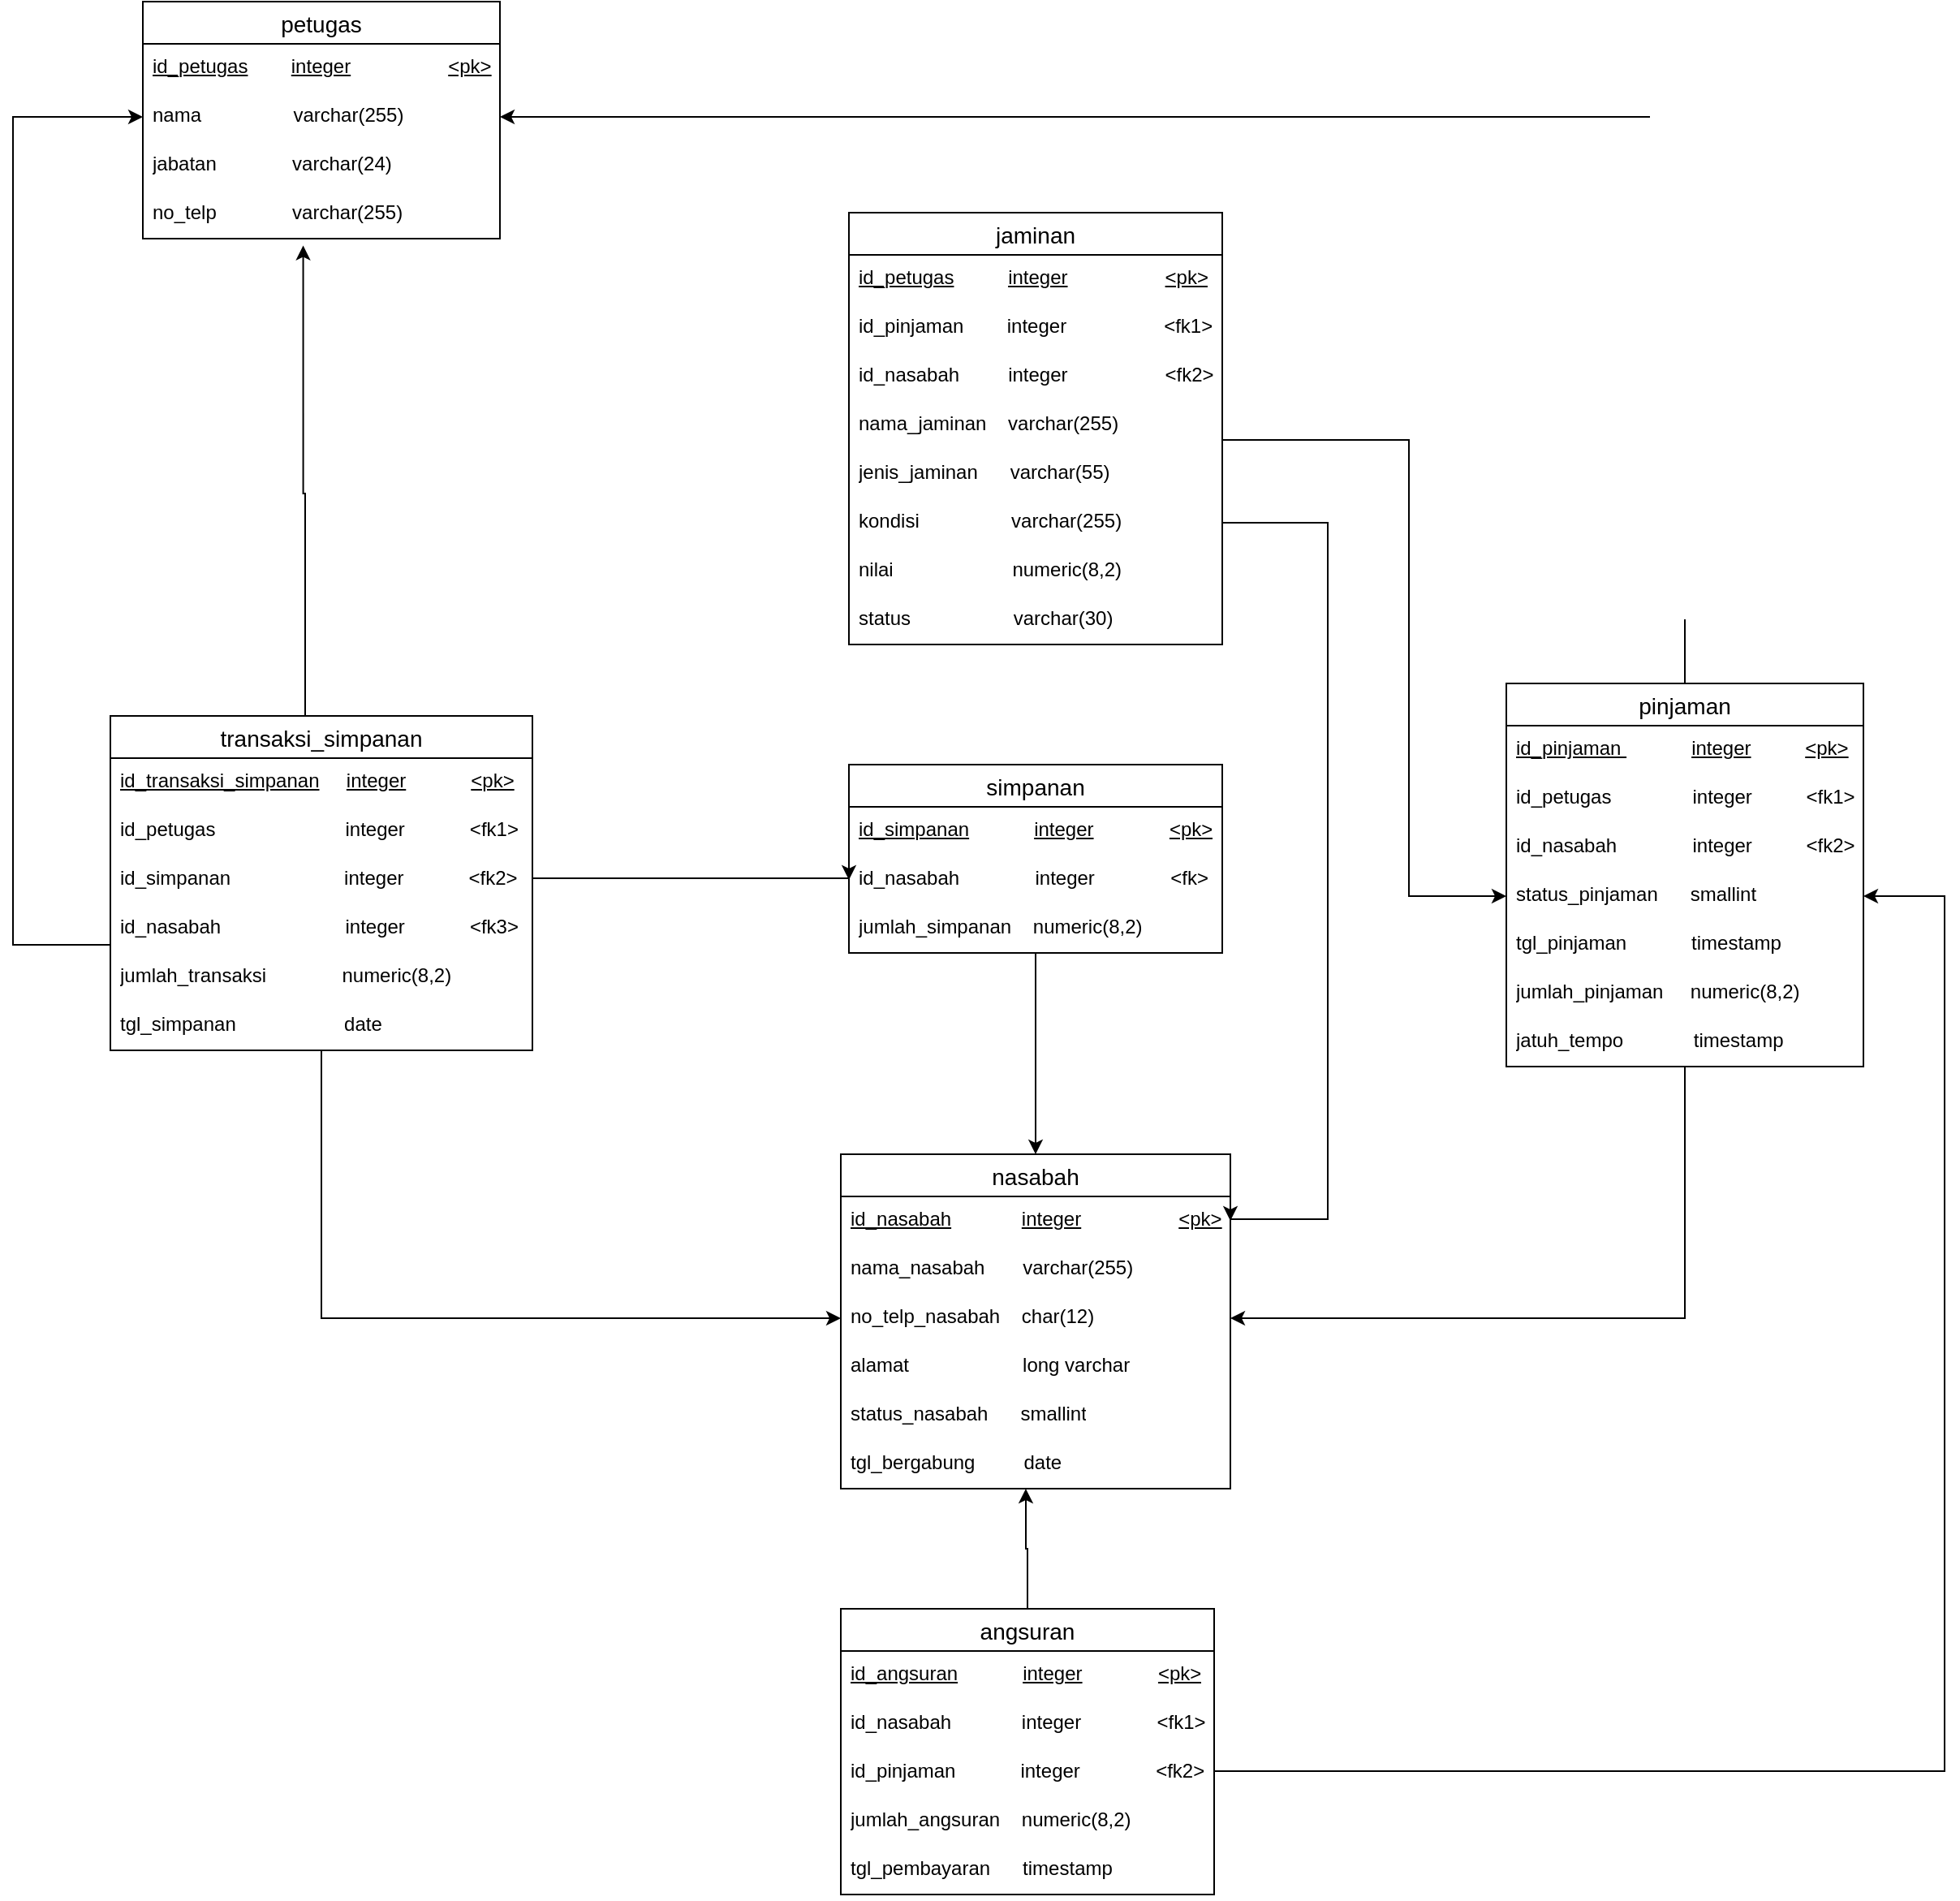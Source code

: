 <mxfile version="25.0.1">
  <diagram name="Page-1" id="-kFuUrn3105McGUK33nF">
    <mxGraphModel dx="1691" dy="456" grid="1" gridSize="10" guides="1" tooltips="1" connect="1" arrows="1" fold="1" page="1" pageScale="1" pageWidth="850" pageHeight="1100" math="0" shadow="0">
      <root>
        <mxCell id="0" />
        <mxCell id="1" parent="0" />
        <mxCell id="qp_LVbxM6lAlvz-qoR-B-6" value="petugas" style="swimlane;fontStyle=0;childLayout=stackLayout;horizontal=1;startSize=26;horizontalStack=0;resizeParent=1;resizeParentMax=0;resizeLast=0;collapsible=1;marginBottom=0;align=center;fontSize=14;" vertex="1" parent="1">
          <mxGeometry x="80" y="390" width="220" height="146" as="geometry" />
        </mxCell>
        <mxCell id="qp_LVbxM6lAlvz-qoR-B-7" value="&lt;u&gt;id_petugas&lt;/u&gt;&amp;nbsp; &amp;nbsp; &amp;nbsp; &amp;nbsp; &lt;u&gt;integer&lt;/u&gt;&amp;nbsp; &amp;nbsp; &amp;nbsp; &amp;nbsp; &amp;nbsp; &amp;nbsp; &amp;nbsp; &amp;nbsp; &amp;nbsp; &lt;u&gt;&amp;lt;pk&amp;gt;&lt;/u&gt;" style="text;strokeColor=none;fillColor=none;spacingLeft=4;spacingRight=4;overflow=hidden;rotatable=0;points=[[0,0.5],[1,0.5]];portConstraint=eastwest;fontSize=12;whiteSpace=wrap;html=1;" vertex="1" parent="qp_LVbxM6lAlvz-qoR-B-6">
          <mxGeometry y="26" width="220" height="30" as="geometry" />
        </mxCell>
        <mxCell id="qp_LVbxM6lAlvz-qoR-B-8" value="nama&amp;nbsp; &amp;nbsp; &amp;nbsp; &amp;nbsp; &amp;nbsp; &amp;nbsp; &amp;nbsp; &amp;nbsp; &amp;nbsp;varchar(255)" style="text;strokeColor=none;fillColor=none;spacingLeft=4;spacingRight=4;overflow=hidden;rotatable=0;points=[[0,0.5],[1,0.5]];portConstraint=eastwest;fontSize=12;whiteSpace=wrap;html=1;" vertex="1" parent="qp_LVbxM6lAlvz-qoR-B-6">
          <mxGeometry y="56" width="220" height="30" as="geometry" />
        </mxCell>
        <mxCell id="qp_LVbxM6lAlvz-qoR-B-18" value="jabatan&amp;nbsp; &amp;nbsp; &amp;nbsp; &amp;nbsp; &amp;nbsp; &amp;nbsp; &amp;nbsp; varchar(24)" style="text;strokeColor=none;fillColor=none;spacingLeft=4;spacingRight=4;overflow=hidden;rotatable=0;points=[[0,0.5],[1,0.5]];portConstraint=eastwest;fontSize=12;whiteSpace=wrap;html=1;" vertex="1" parent="qp_LVbxM6lAlvz-qoR-B-6">
          <mxGeometry y="86" width="220" height="30" as="geometry" />
        </mxCell>
        <mxCell id="qp_LVbxM6lAlvz-qoR-B-9" value="no_telp&amp;nbsp; &amp;nbsp; &amp;nbsp; &amp;nbsp; &amp;nbsp; &amp;nbsp; &amp;nbsp; varchar(255)" style="text;strokeColor=none;fillColor=none;spacingLeft=4;spacingRight=4;overflow=hidden;rotatable=0;points=[[0,0.5],[1,0.5]];portConstraint=eastwest;fontSize=12;whiteSpace=wrap;html=1;" vertex="1" parent="qp_LVbxM6lAlvz-qoR-B-6">
          <mxGeometry y="116" width="220" height="30" as="geometry" />
        </mxCell>
        <mxCell id="qp_LVbxM6lAlvz-qoR-B-78" style="edgeStyle=orthogonalEdgeStyle;rounded=0;orthogonalLoop=1;jettySize=auto;html=1;" edge="1" parent="1" source="qp_LVbxM6lAlvz-qoR-B-21" target="qp_LVbxM6lAlvz-qoR-B-39">
          <mxGeometry relative="1" as="geometry">
            <Array as="points">
              <mxPoint x="860" y="660" />
              <mxPoint x="860" y="941" />
            </Array>
          </mxGeometry>
        </mxCell>
        <mxCell id="qp_LVbxM6lAlvz-qoR-B-21" value="jaminan" style="swimlane;fontStyle=0;childLayout=stackLayout;horizontal=1;startSize=26;horizontalStack=0;resizeParent=1;resizeParentMax=0;resizeLast=0;collapsible=1;marginBottom=0;align=center;fontSize=14;" vertex="1" parent="1">
          <mxGeometry x="515" y="520" width="230" height="266" as="geometry" />
        </mxCell>
        <mxCell id="qp_LVbxM6lAlvz-qoR-B-22" value="&lt;u&gt;id_petugas&lt;/u&gt;&amp;nbsp; &amp;nbsp; &amp;nbsp; &amp;nbsp; &amp;nbsp;&amp;nbsp;&lt;u&gt;integer&lt;/u&gt;&amp;nbsp; &amp;nbsp; &amp;nbsp; &amp;nbsp; &amp;nbsp; &amp;nbsp; &amp;nbsp; &amp;nbsp; &amp;nbsp;&amp;nbsp;&lt;u&gt;&amp;lt;pk&amp;gt;&lt;/u&gt;" style="text;strokeColor=none;fillColor=none;spacingLeft=4;spacingRight=4;overflow=hidden;rotatable=0;points=[[0,0.5],[1,0.5]];portConstraint=eastwest;fontSize=12;whiteSpace=wrap;html=1;" vertex="1" parent="qp_LVbxM6lAlvz-qoR-B-21">
          <mxGeometry y="26" width="230" height="30" as="geometry" />
        </mxCell>
        <mxCell id="qp_LVbxM6lAlvz-qoR-B-23" value="id_pinjaman&amp;nbsp; &amp;nbsp; &amp;nbsp; &amp;nbsp; integer&amp;nbsp; &amp;nbsp; &amp;nbsp; &amp;nbsp; &amp;nbsp; &amp;nbsp; &amp;nbsp; &amp;nbsp; &amp;nbsp; &amp;lt;fk1&amp;gt;" style="text;strokeColor=none;fillColor=none;spacingLeft=4;spacingRight=4;overflow=hidden;rotatable=0;points=[[0,0.5],[1,0.5]];portConstraint=eastwest;fontSize=12;whiteSpace=wrap;html=1;" vertex="1" parent="qp_LVbxM6lAlvz-qoR-B-21">
          <mxGeometry y="56" width="230" height="30" as="geometry" />
        </mxCell>
        <mxCell id="qp_LVbxM6lAlvz-qoR-B-24" value="id_nasabah&amp;nbsp; &amp;nbsp; &amp;nbsp; &amp;nbsp; &amp;nbsp;integer&amp;nbsp; &amp;nbsp; &amp;nbsp; &amp;nbsp; &amp;nbsp; &amp;nbsp; &amp;nbsp; &amp;nbsp; &amp;nbsp; &amp;lt;fk2&amp;gt;" style="text;strokeColor=none;fillColor=none;spacingLeft=4;spacingRight=4;overflow=hidden;rotatable=0;points=[[0,0.5],[1,0.5]];portConstraint=eastwest;fontSize=12;whiteSpace=wrap;html=1;" vertex="1" parent="qp_LVbxM6lAlvz-qoR-B-21">
          <mxGeometry y="86" width="230" height="30" as="geometry" />
        </mxCell>
        <mxCell id="qp_LVbxM6lAlvz-qoR-B-56" value="nama_jaminan&amp;nbsp; &amp;nbsp; varchar(255)" style="text;strokeColor=none;fillColor=none;spacingLeft=4;spacingRight=4;overflow=hidden;rotatable=0;points=[[0,0.5],[1,0.5]];portConstraint=eastwest;fontSize=12;whiteSpace=wrap;html=1;" vertex="1" parent="qp_LVbxM6lAlvz-qoR-B-21">
          <mxGeometry y="116" width="230" height="30" as="geometry" />
        </mxCell>
        <mxCell id="qp_LVbxM6lAlvz-qoR-B-57" value="jenis_jaminan&amp;nbsp; &amp;nbsp; &amp;nbsp; varchar(55)" style="text;strokeColor=none;fillColor=none;spacingLeft=4;spacingRight=4;overflow=hidden;rotatable=0;points=[[0,0.5],[1,0.5]];portConstraint=eastwest;fontSize=12;whiteSpace=wrap;html=1;" vertex="1" parent="qp_LVbxM6lAlvz-qoR-B-21">
          <mxGeometry y="146" width="230" height="30" as="geometry" />
        </mxCell>
        <mxCell id="qp_LVbxM6lAlvz-qoR-B-58" value="kondisi&amp;nbsp; &amp;nbsp; &amp;nbsp; &amp;nbsp; &amp;nbsp; &amp;nbsp; &amp;nbsp; &amp;nbsp; &amp;nbsp;varchar(255)" style="text;strokeColor=none;fillColor=none;spacingLeft=4;spacingRight=4;overflow=hidden;rotatable=0;points=[[0,0.5],[1,0.5]];portConstraint=eastwest;fontSize=12;whiteSpace=wrap;html=1;" vertex="1" parent="qp_LVbxM6lAlvz-qoR-B-21">
          <mxGeometry y="176" width="230" height="30" as="geometry" />
        </mxCell>
        <mxCell id="qp_LVbxM6lAlvz-qoR-B-59" value="nilai&amp;nbsp; &amp;nbsp; &amp;nbsp; &amp;nbsp; &amp;nbsp; &amp;nbsp; &amp;nbsp; &amp;nbsp; &amp;nbsp; &amp;nbsp; &amp;nbsp; numeric(8,2)" style="text;strokeColor=none;fillColor=none;spacingLeft=4;spacingRight=4;overflow=hidden;rotatable=0;points=[[0,0.5],[1,0.5]];portConstraint=eastwest;fontSize=12;whiteSpace=wrap;html=1;" vertex="1" parent="qp_LVbxM6lAlvz-qoR-B-21">
          <mxGeometry y="206" width="230" height="30" as="geometry" />
        </mxCell>
        <mxCell id="qp_LVbxM6lAlvz-qoR-B-25" value="status&amp;nbsp; &amp;nbsp; &amp;nbsp; &amp;nbsp; &amp;nbsp; &amp;nbsp; &amp;nbsp; &amp;nbsp; &amp;nbsp; &amp;nbsp;varchar(30)" style="text;strokeColor=none;fillColor=none;spacingLeft=4;spacingRight=4;overflow=hidden;rotatable=0;points=[[0,0.5],[1,0.5]];portConstraint=eastwest;fontSize=12;whiteSpace=wrap;html=1;" vertex="1" parent="qp_LVbxM6lAlvz-qoR-B-21">
          <mxGeometry y="236" width="230" height="30" as="geometry" />
        </mxCell>
        <mxCell id="qp_LVbxM6lAlvz-qoR-B-26" value="nasabah" style="swimlane;fontStyle=0;childLayout=stackLayout;horizontal=1;startSize=26;horizontalStack=0;resizeParent=1;resizeParentMax=0;resizeLast=0;collapsible=1;marginBottom=0;align=center;fontSize=14;" vertex="1" parent="1">
          <mxGeometry x="510" y="1100" width="240" height="206" as="geometry" />
        </mxCell>
        <mxCell id="qp_LVbxM6lAlvz-qoR-B-27" value="&lt;u&gt;id_nasabah&lt;/u&gt;&amp;nbsp; &amp;nbsp; &amp;nbsp; &amp;nbsp; &amp;nbsp; &amp;nbsp; &amp;nbsp;&lt;u&gt;integer&lt;/u&gt;&amp;nbsp; &amp;nbsp; &amp;nbsp; &amp;nbsp; &amp;nbsp; &amp;nbsp; &amp;nbsp; &amp;nbsp; &amp;nbsp; &lt;u&gt;&amp;lt;pk&amp;gt;&lt;/u&gt;" style="text;strokeColor=none;fillColor=none;spacingLeft=4;spacingRight=4;overflow=hidden;rotatable=0;points=[[0,0.5],[1,0.5]];portConstraint=eastwest;fontSize=12;whiteSpace=wrap;html=1;" vertex="1" parent="qp_LVbxM6lAlvz-qoR-B-26">
          <mxGeometry y="26" width="240" height="30" as="geometry" />
        </mxCell>
        <mxCell id="qp_LVbxM6lAlvz-qoR-B-28" value="nama_nasabah&amp;nbsp; &amp;nbsp; &amp;nbsp; &amp;nbsp;varchar(255)" style="text;strokeColor=none;fillColor=none;spacingLeft=4;spacingRight=4;overflow=hidden;rotatable=0;points=[[0,0.5],[1,0.5]];portConstraint=eastwest;fontSize=12;whiteSpace=wrap;html=1;" vertex="1" parent="qp_LVbxM6lAlvz-qoR-B-26">
          <mxGeometry y="56" width="240" height="30" as="geometry" />
        </mxCell>
        <mxCell id="qp_LVbxM6lAlvz-qoR-B-29" value="no_telp_nasabah&amp;nbsp; &amp;nbsp; char(12)" style="text;strokeColor=none;fillColor=none;spacingLeft=4;spacingRight=4;overflow=hidden;rotatable=0;points=[[0,0.5],[1,0.5]];portConstraint=eastwest;fontSize=12;whiteSpace=wrap;html=1;" vertex="1" parent="qp_LVbxM6lAlvz-qoR-B-26">
          <mxGeometry y="86" width="240" height="30" as="geometry" />
        </mxCell>
        <mxCell id="qp_LVbxM6lAlvz-qoR-B-30" value="alamat&amp;nbsp; &amp;nbsp; &amp;nbsp; &amp;nbsp; &amp;nbsp; &amp;nbsp; &amp;nbsp; &amp;nbsp; &amp;nbsp; &amp;nbsp; &amp;nbsp;long varchar" style="text;strokeColor=none;fillColor=none;spacingLeft=4;spacingRight=4;overflow=hidden;rotatable=0;points=[[0,0.5],[1,0.5]];portConstraint=eastwest;fontSize=12;whiteSpace=wrap;html=1;" vertex="1" parent="qp_LVbxM6lAlvz-qoR-B-26">
          <mxGeometry y="116" width="240" height="30" as="geometry" />
        </mxCell>
        <mxCell id="qp_LVbxM6lAlvz-qoR-B-52" value="status_nasabah&amp;nbsp; &amp;nbsp; &amp;nbsp; smallint" style="text;strokeColor=none;fillColor=none;spacingLeft=4;spacingRight=4;overflow=hidden;rotatable=0;points=[[0,0.5],[1,0.5]];portConstraint=eastwest;fontSize=12;whiteSpace=wrap;html=1;" vertex="1" parent="qp_LVbxM6lAlvz-qoR-B-26">
          <mxGeometry y="146" width="240" height="30" as="geometry" />
        </mxCell>
        <mxCell id="qp_LVbxM6lAlvz-qoR-B-51" value="tgl_bergabung&amp;nbsp; &amp;nbsp; &amp;nbsp; &amp;nbsp; &amp;nbsp;date" style="text;strokeColor=none;fillColor=none;spacingLeft=4;spacingRight=4;overflow=hidden;rotatable=0;points=[[0,0.5],[1,0.5]];portConstraint=eastwest;fontSize=12;whiteSpace=wrap;html=1;" vertex="1" parent="qp_LVbxM6lAlvz-qoR-B-26">
          <mxGeometry y="176" width="240" height="30" as="geometry" />
        </mxCell>
        <mxCell id="qp_LVbxM6lAlvz-qoR-B-80" style="edgeStyle=orthogonalEdgeStyle;rounded=0;orthogonalLoop=1;jettySize=auto;html=1;entryX=0.5;entryY=0;entryDx=0;entryDy=0;" edge="1" parent="1" source="qp_LVbxM6lAlvz-qoR-B-31" target="qp_LVbxM6lAlvz-qoR-B-26">
          <mxGeometry relative="1" as="geometry" />
        </mxCell>
        <mxCell id="qp_LVbxM6lAlvz-qoR-B-31" value="simpanan" style="swimlane;fontStyle=0;childLayout=stackLayout;horizontal=1;startSize=26;horizontalStack=0;resizeParent=1;resizeParentMax=0;resizeLast=0;collapsible=1;marginBottom=0;align=center;fontSize=14;" vertex="1" parent="1">
          <mxGeometry x="515" y="860" width="230" height="116" as="geometry" />
        </mxCell>
        <mxCell id="qp_LVbxM6lAlvz-qoR-B-32" value="&lt;u&gt;id_simpanan&lt;/u&gt;&amp;nbsp; &amp;nbsp; &amp;nbsp; &amp;nbsp; &amp;nbsp; &amp;nbsp;&amp;nbsp;&lt;u&gt;integer&lt;/u&gt;&amp;nbsp; &amp;nbsp; &amp;nbsp; &amp;nbsp; &amp;nbsp; &amp;nbsp; &amp;nbsp;&amp;nbsp;&lt;u&gt;&amp;lt;pk&amp;gt;&lt;/u&gt;" style="text;strokeColor=none;fillColor=none;spacingLeft=4;spacingRight=4;overflow=hidden;rotatable=0;points=[[0,0.5],[1,0.5]];portConstraint=eastwest;fontSize=12;whiteSpace=wrap;html=1;" vertex="1" parent="qp_LVbxM6lAlvz-qoR-B-31">
          <mxGeometry y="26" width="230" height="30" as="geometry" />
        </mxCell>
        <mxCell id="qp_LVbxM6lAlvz-qoR-B-33" value="id_nasabah&amp;nbsp; &amp;nbsp; &amp;nbsp; &amp;nbsp; &amp;nbsp; &amp;nbsp; &amp;nbsp; integer&amp;nbsp; &amp;nbsp; &amp;nbsp; &amp;nbsp; &amp;nbsp; &amp;nbsp; &amp;nbsp; &amp;lt;fk&amp;gt;" style="text;strokeColor=none;fillColor=none;spacingLeft=4;spacingRight=4;overflow=hidden;rotatable=0;points=[[0,0.5],[1,0.5]];portConstraint=eastwest;fontSize=12;whiteSpace=wrap;html=1;" vertex="1" parent="qp_LVbxM6lAlvz-qoR-B-31">
          <mxGeometry y="56" width="230" height="30" as="geometry" />
        </mxCell>
        <mxCell id="qp_LVbxM6lAlvz-qoR-B-34" value="jumlah_simpanan&amp;nbsp; &amp;nbsp; numeric(8,2)" style="text;strokeColor=none;fillColor=none;spacingLeft=4;spacingRight=4;overflow=hidden;rotatable=0;points=[[0,0.5],[1,0.5]];portConstraint=eastwest;fontSize=12;whiteSpace=wrap;html=1;" vertex="1" parent="qp_LVbxM6lAlvz-qoR-B-31">
          <mxGeometry y="86" width="230" height="30" as="geometry" />
        </mxCell>
        <mxCell id="qp_LVbxM6lAlvz-qoR-B-76" style="edgeStyle=orthogonalEdgeStyle;rounded=0;orthogonalLoop=1;jettySize=auto;html=1;entryX=1;entryY=0.5;entryDx=0;entryDy=0;" edge="1" parent="1" source="qp_LVbxM6lAlvz-qoR-B-36" target="qp_LVbxM6lAlvz-qoR-B-8">
          <mxGeometry relative="1" as="geometry" />
        </mxCell>
        <mxCell id="qp_LVbxM6lAlvz-qoR-B-77" style="edgeStyle=orthogonalEdgeStyle;rounded=0;orthogonalLoop=1;jettySize=auto;html=1;entryX=1;entryY=0.5;entryDx=0;entryDy=0;" edge="1" parent="1" source="qp_LVbxM6lAlvz-qoR-B-36" target="qp_LVbxM6lAlvz-qoR-B-29">
          <mxGeometry relative="1" as="geometry" />
        </mxCell>
        <mxCell id="qp_LVbxM6lAlvz-qoR-B-36" value="pinjaman" style="swimlane;fontStyle=0;childLayout=stackLayout;horizontal=1;startSize=26;horizontalStack=0;resizeParent=1;resizeParentMax=0;resizeLast=0;collapsible=1;marginBottom=0;align=center;fontSize=14;" vertex="1" parent="1">
          <mxGeometry x="920" y="810" width="220" height="236" as="geometry" />
        </mxCell>
        <mxCell id="qp_LVbxM6lAlvz-qoR-B-37" value="&lt;u&gt;id_pinjaman&amp;nbsp;&lt;/u&gt;&amp;nbsp; &amp;nbsp; &amp;nbsp; &amp;nbsp; &amp;nbsp; &amp;nbsp;&amp;nbsp;&lt;u&gt;integer&lt;/u&gt;&amp;nbsp; &amp;nbsp; &amp;nbsp; &amp;nbsp; &amp;nbsp;&amp;nbsp;&lt;u&gt;&amp;lt;pk&amp;gt;&lt;/u&gt;" style="text;strokeColor=none;fillColor=none;spacingLeft=4;spacingRight=4;overflow=hidden;rotatable=0;points=[[0,0.5],[1,0.5]];portConstraint=eastwest;fontSize=12;whiteSpace=wrap;html=1;" vertex="1" parent="qp_LVbxM6lAlvz-qoR-B-36">
          <mxGeometry y="26" width="220" height="30" as="geometry" />
        </mxCell>
        <mxCell id="qp_LVbxM6lAlvz-qoR-B-38" value="id_petugas&amp;nbsp; &amp;nbsp; &amp;nbsp; &amp;nbsp; &amp;nbsp; &amp;nbsp; &amp;nbsp; &amp;nbsp;integer&amp;nbsp; &amp;nbsp; &amp;nbsp; &amp;nbsp; &amp;nbsp; &amp;lt;fk1&amp;gt;" style="text;strokeColor=none;fillColor=none;spacingLeft=4;spacingRight=4;overflow=hidden;rotatable=0;points=[[0,0.5],[1,0.5]];portConstraint=eastwest;fontSize=12;whiteSpace=wrap;html=1;" vertex="1" parent="qp_LVbxM6lAlvz-qoR-B-36">
          <mxGeometry y="56" width="220" height="30" as="geometry" />
        </mxCell>
        <mxCell id="qp_LVbxM6lAlvz-qoR-B-55" value="id_nasabah&amp;nbsp; &amp;nbsp; &amp;nbsp; &amp;nbsp; &amp;nbsp; &amp;nbsp; &amp;nbsp; integer&amp;nbsp; &amp;nbsp; &amp;nbsp; &amp;nbsp; &amp;nbsp; &amp;lt;fk2&amp;gt;" style="text;strokeColor=none;fillColor=none;spacingLeft=4;spacingRight=4;overflow=hidden;rotatable=0;points=[[0,0.5],[1,0.5]];portConstraint=eastwest;fontSize=12;whiteSpace=wrap;html=1;" vertex="1" parent="qp_LVbxM6lAlvz-qoR-B-36">
          <mxGeometry y="86" width="220" height="30" as="geometry" />
        </mxCell>
        <mxCell id="qp_LVbxM6lAlvz-qoR-B-39" value="status_pinjaman&amp;nbsp; &amp;nbsp; &amp;nbsp; smallint" style="text;strokeColor=none;fillColor=none;spacingLeft=4;spacingRight=4;overflow=hidden;rotatable=0;points=[[0,0.5],[1,0.5]];portConstraint=eastwest;fontSize=12;whiteSpace=wrap;html=1;" vertex="1" parent="qp_LVbxM6lAlvz-qoR-B-36">
          <mxGeometry y="116" width="220" height="30" as="geometry" />
        </mxCell>
        <mxCell id="qp_LVbxM6lAlvz-qoR-B-53" value="tgl_pinjaman&amp;nbsp; &amp;nbsp; &amp;nbsp; &amp;nbsp; &amp;nbsp; &amp;nbsp; timestamp" style="text;strokeColor=none;fillColor=none;spacingLeft=4;spacingRight=4;overflow=hidden;rotatable=0;points=[[0,0.5],[1,0.5]];portConstraint=eastwest;fontSize=12;whiteSpace=wrap;html=1;" vertex="1" parent="qp_LVbxM6lAlvz-qoR-B-36">
          <mxGeometry y="146" width="220" height="30" as="geometry" />
        </mxCell>
        <mxCell id="qp_LVbxM6lAlvz-qoR-B-54" value="jumlah_pinjaman&amp;nbsp; &amp;nbsp; &amp;nbsp;numeric(8,2)" style="text;strokeColor=none;fillColor=none;spacingLeft=4;spacingRight=4;overflow=hidden;rotatable=0;points=[[0,0.5],[1,0.5]];portConstraint=eastwest;fontSize=12;whiteSpace=wrap;html=1;" vertex="1" parent="qp_LVbxM6lAlvz-qoR-B-36">
          <mxGeometry y="176" width="220" height="30" as="geometry" />
        </mxCell>
        <mxCell id="qp_LVbxM6lAlvz-qoR-B-40" value="jatuh_tempo&amp;nbsp; &amp;nbsp; &amp;nbsp; &amp;nbsp; &amp;nbsp; &amp;nbsp; &amp;nbsp;timestamp" style="text;strokeColor=none;fillColor=none;spacingLeft=4;spacingRight=4;overflow=hidden;rotatable=0;points=[[0,0.5],[1,0.5]];portConstraint=eastwest;fontSize=12;whiteSpace=wrap;html=1;" vertex="1" parent="qp_LVbxM6lAlvz-qoR-B-36">
          <mxGeometry y="206" width="220" height="30" as="geometry" />
        </mxCell>
        <mxCell id="qp_LVbxM6lAlvz-qoR-B-82" style="edgeStyle=orthogonalEdgeStyle;rounded=0;orthogonalLoop=1;jettySize=auto;html=1;entryX=0.449;entryY=1.142;entryDx=0;entryDy=0;entryPerimeter=0;" edge="1" parent="1" source="qp_LVbxM6lAlvz-qoR-B-41" target="qp_LVbxM6lAlvz-qoR-B-9">
          <mxGeometry relative="1" as="geometry">
            <Array as="points">
              <mxPoint x="180" y="693" />
              <mxPoint x="179" y="540" />
            </Array>
          </mxGeometry>
        </mxCell>
        <mxCell id="qp_LVbxM6lAlvz-qoR-B-83" style="edgeStyle=orthogonalEdgeStyle;rounded=0;orthogonalLoop=1;jettySize=auto;html=1;entryX=0;entryY=0.5;entryDx=0;entryDy=0;exitX=1;exitY=0.5;exitDx=0;exitDy=0;" edge="1" parent="1" source="qp_LVbxM6lAlvz-qoR-B-44" target="qp_LVbxM6lAlvz-qoR-B-33">
          <mxGeometry relative="1" as="geometry">
            <Array as="points">
              <mxPoint x="320" y="930" />
              <mxPoint x="515" y="930" />
            </Array>
          </mxGeometry>
        </mxCell>
        <mxCell id="qp_LVbxM6lAlvz-qoR-B-84" style="edgeStyle=orthogonalEdgeStyle;rounded=0;orthogonalLoop=1;jettySize=auto;html=1;entryX=0;entryY=0.5;entryDx=0;entryDy=0;exitX=0;exitY=0.5;exitDx=0;exitDy=0;" edge="1" parent="1" source="qp_LVbxM6lAlvz-qoR-B-44" target="qp_LVbxM6lAlvz-qoR-B-8">
          <mxGeometry relative="1" as="geometry">
            <Array as="points">
              <mxPoint y="971" />
              <mxPoint y="461" />
            </Array>
          </mxGeometry>
        </mxCell>
        <mxCell id="qp_LVbxM6lAlvz-qoR-B-85" style="edgeStyle=orthogonalEdgeStyle;rounded=0;orthogonalLoop=1;jettySize=auto;html=1;entryX=0;entryY=0.5;entryDx=0;entryDy=0;" edge="1" parent="1" source="qp_LVbxM6lAlvz-qoR-B-41" target="qp_LVbxM6lAlvz-qoR-B-29">
          <mxGeometry relative="1" as="geometry" />
        </mxCell>
        <mxCell id="qp_LVbxM6lAlvz-qoR-B-41" value="transaksi_simpanan" style="swimlane;fontStyle=0;childLayout=stackLayout;horizontal=1;startSize=26;horizontalStack=0;resizeParent=1;resizeParentMax=0;resizeLast=0;collapsible=1;marginBottom=0;align=center;fontSize=14;" vertex="1" parent="1">
          <mxGeometry x="60" y="830" width="260" height="206" as="geometry" />
        </mxCell>
        <mxCell id="qp_LVbxM6lAlvz-qoR-B-42" value="&lt;u&gt;id_transaksi_simpanan&lt;/u&gt;&amp;nbsp; &amp;nbsp; &amp;nbsp;&lt;u&gt;integer&lt;/u&gt;&amp;nbsp; &amp;nbsp; &amp;nbsp; &amp;nbsp; &amp;nbsp; &amp;nbsp;&amp;nbsp;&lt;u&gt;&amp;lt;pk&amp;gt;&lt;/u&gt;" style="text;strokeColor=none;fillColor=none;spacingLeft=4;spacingRight=4;overflow=hidden;rotatable=0;points=[[0,0.5],[1,0.5]];portConstraint=eastwest;fontSize=12;whiteSpace=wrap;html=1;" vertex="1" parent="qp_LVbxM6lAlvz-qoR-B-41">
          <mxGeometry y="26" width="260" height="30" as="geometry" />
        </mxCell>
        <mxCell id="qp_LVbxM6lAlvz-qoR-B-43" value="id_petugas&amp;nbsp; &amp;nbsp; &amp;nbsp; &amp;nbsp; &amp;nbsp; &amp;nbsp; &amp;nbsp; &amp;nbsp; &amp;nbsp; &amp;nbsp; &amp;nbsp; &amp;nbsp; integer&amp;nbsp; &amp;nbsp; &amp;nbsp; &amp;nbsp; &amp;nbsp; &amp;nbsp; &amp;lt;fk1&amp;gt;" style="text;strokeColor=none;fillColor=none;spacingLeft=4;spacingRight=4;overflow=hidden;rotatable=0;points=[[0,0.5],[1,0.5]];portConstraint=eastwest;fontSize=12;whiteSpace=wrap;html=1;" vertex="1" parent="qp_LVbxM6lAlvz-qoR-B-41">
          <mxGeometry y="56" width="260" height="30" as="geometry" />
        </mxCell>
        <mxCell id="qp_LVbxM6lAlvz-qoR-B-44" value="id_simpanan&amp;nbsp; &amp;nbsp; &amp;nbsp; &amp;nbsp; &amp;nbsp; &amp;nbsp; &amp;nbsp; &amp;nbsp; &amp;nbsp; &amp;nbsp; &amp;nbsp;integer&amp;nbsp; &amp;nbsp; &amp;nbsp; &amp;nbsp; &amp;nbsp; &amp;nbsp; &amp;lt;fk2&amp;gt;" style="text;strokeColor=none;fillColor=none;spacingLeft=4;spacingRight=4;overflow=hidden;rotatable=0;points=[[0,0.5],[1,0.5]];portConstraint=eastwest;fontSize=12;whiteSpace=wrap;html=1;" vertex="1" parent="qp_LVbxM6lAlvz-qoR-B-41">
          <mxGeometry y="86" width="260" height="30" as="geometry" />
        </mxCell>
        <mxCell id="qp_LVbxM6lAlvz-qoR-B-60" value="id_nasabah&amp;nbsp; &amp;nbsp; &amp;nbsp; &amp;nbsp; &amp;nbsp; &amp;nbsp; &amp;nbsp; &amp;nbsp; &amp;nbsp; &amp;nbsp; &amp;nbsp; &amp;nbsp;integer&amp;nbsp; &amp;nbsp; &amp;nbsp; &amp;nbsp; &amp;nbsp; &amp;nbsp; &amp;lt;fk3&amp;gt;" style="text;strokeColor=none;fillColor=none;spacingLeft=4;spacingRight=4;overflow=hidden;rotatable=0;points=[[0,0.5],[1,0.5]];portConstraint=eastwest;fontSize=12;whiteSpace=wrap;html=1;" vertex="1" parent="qp_LVbxM6lAlvz-qoR-B-41">
          <mxGeometry y="116" width="260" height="30" as="geometry" />
        </mxCell>
        <mxCell id="qp_LVbxM6lAlvz-qoR-B-61" value="jumlah_transaksi&amp;nbsp; &amp;nbsp; &amp;nbsp; &amp;nbsp; &amp;nbsp; &amp;nbsp; &amp;nbsp; numeric(8,2)" style="text;strokeColor=none;fillColor=none;spacingLeft=4;spacingRight=4;overflow=hidden;rotatable=0;points=[[0,0.5],[1,0.5]];portConstraint=eastwest;fontSize=12;whiteSpace=wrap;html=1;" vertex="1" parent="qp_LVbxM6lAlvz-qoR-B-41">
          <mxGeometry y="146" width="260" height="30" as="geometry" />
        </mxCell>
        <mxCell id="qp_LVbxM6lAlvz-qoR-B-45" value="tgl_simpanan&amp;nbsp; &amp;nbsp; &amp;nbsp; &amp;nbsp; &amp;nbsp; &amp;nbsp; &amp;nbsp; &amp;nbsp; &amp;nbsp; &amp;nbsp; date" style="text;strokeColor=none;fillColor=none;spacingLeft=4;spacingRight=4;overflow=hidden;rotatable=0;points=[[0,0.5],[1,0.5]];portConstraint=eastwest;fontSize=12;whiteSpace=wrap;html=1;" vertex="1" parent="qp_LVbxM6lAlvz-qoR-B-41">
          <mxGeometry y="176" width="260" height="30" as="geometry" />
        </mxCell>
        <mxCell id="qp_LVbxM6lAlvz-qoR-B-94" style="edgeStyle=orthogonalEdgeStyle;rounded=0;orthogonalLoop=1;jettySize=auto;html=1;entryX=1;entryY=0.5;entryDx=0;entryDy=0;" edge="1" parent="1" source="qp_LVbxM6lAlvz-qoR-B-46" target="qp_LVbxM6lAlvz-qoR-B-39">
          <mxGeometry relative="1" as="geometry">
            <mxPoint x="1160" y="920" as="targetPoint" />
            <Array as="points">
              <mxPoint x="1190" y="1480" />
              <mxPoint x="1190" y="941" />
            </Array>
          </mxGeometry>
        </mxCell>
        <mxCell id="qp_LVbxM6lAlvz-qoR-B-46" value="angsuran" style="swimlane;fontStyle=0;childLayout=stackLayout;horizontal=1;startSize=26;horizontalStack=0;resizeParent=1;resizeParentMax=0;resizeLast=0;collapsible=1;marginBottom=0;align=center;fontSize=14;" vertex="1" parent="1">
          <mxGeometry x="510" y="1380" width="230" height="176" as="geometry" />
        </mxCell>
        <mxCell id="qp_LVbxM6lAlvz-qoR-B-47" value="&lt;u&gt;id_angsuran&lt;/u&gt;&amp;nbsp; &amp;nbsp; &amp;nbsp; &amp;nbsp; &amp;nbsp; &amp;nbsp;&amp;nbsp;&lt;u&gt;integer&lt;/u&gt;&amp;nbsp; &amp;nbsp; &amp;nbsp; &amp;nbsp; &amp;nbsp; &amp;nbsp; &amp;nbsp; &lt;u&gt;&amp;lt;pk&amp;gt;&lt;/u&gt;" style="text;strokeColor=none;fillColor=none;spacingLeft=4;spacingRight=4;overflow=hidden;rotatable=0;points=[[0,0.5],[1,0.5]];portConstraint=eastwest;fontSize=12;whiteSpace=wrap;html=1;" vertex="1" parent="qp_LVbxM6lAlvz-qoR-B-46">
          <mxGeometry y="26" width="230" height="30" as="geometry" />
        </mxCell>
        <mxCell id="qp_LVbxM6lAlvz-qoR-B-48" value="id_nasabah&amp;nbsp; &amp;nbsp; &amp;nbsp; &amp;nbsp; &amp;nbsp; &amp;nbsp; &amp;nbsp;integer&amp;nbsp; &amp;nbsp; &amp;nbsp; &amp;nbsp; &amp;nbsp; &amp;nbsp; &amp;nbsp; &amp;lt;fk1&amp;gt;" style="text;strokeColor=none;fillColor=none;spacingLeft=4;spacingRight=4;overflow=hidden;rotatable=0;points=[[0,0.5],[1,0.5]];portConstraint=eastwest;fontSize=12;whiteSpace=wrap;html=1;" vertex="1" parent="qp_LVbxM6lAlvz-qoR-B-46">
          <mxGeometry y="56" width="230" height="30" as="geometry" />
        </mxCell>
        <mxCell id="qp_LVbxM6lAlvz-qoR-B-49" value="id_pinjaman&amp;nbsp; &amp;nbsp; &amp;nbsp; &amp;nbsp; &amp;nbsp; &amp;nbsp; integer&amp;nbsp; &amp;nbsp; &amp;nbsp; &amp;nbsp; &amp;nbsp; &amp;nbsp; &amp;nbsp; &amp;lt;fk2&amp;gt;" style="text;strokeColor=none;fillColor=none;spacingLeft=4;spacingRight=4;overflow=hidden;rotatable=0;points=[[0,0.5],[1,0.5]];portConstraint=eastwest;fontSize=12;whiteSpace=wrap;html=1;" vertex="1" parent="qp_LVbxM6lAlvz-qoR-B-46">
          <mxGeometry y="86" width="230" height="30" as="geometry" />
        </mxCell>
        <mxCell id="qp_LVbxM6lAlvz-qoR-B-62" value="jumlah_angsuran&amp;nbsp; &amp;nbsp; numeric(8,2)" style="text;strokeColor=none;fillColor=none;spacingLeft=4;spacingRight=4;overflow=hidden;rotatable=0;points=[[0,0.5],[1,0.5]];portConstraint=eastwest;fontSize=12;whiteSpace=wrap;html=1;" vertex="1" parent="qp_LVbxM6lAlvz-qoR-B-46">
          <mxGeometry y="116" width="230" height="30" as="geometry" />
        </mxCell>
        <mxCell id="qp_LVbxM6lAlvz-qoR-B-50" value="tgl_pembayaran&amp;nbsp; &amp;nbsp; &amp;nbsp; timestamp" style="text;strokeColor=none;fillColor=none;spacingLeft=4;spacingRight=4;overflow=hidden;rotatable=0;points=[[0,0.5],[1,0.5]];portConstraint=eastwest;fontSize=12;whiteSpace=wrap;html=1;" vertex="1" parent="qp_LVbxM6lAlvz-qoR-B-46">
          <mxGeometry y="146" width="230" height="30" as="geometry" />
        </mxCell>
        <mxCell id="qp_LVbxM6lAlvz-qoR-B-79" style="edgeStyle=orthogonalEdgeStyle;rounded=0;orthogonalLoop=1;jettySize=auto;html=1;entryX=1;entryY=0.5;entryDx=0;entryDy=0;exitX=1;exitY=0.5;exitDx=0;exitDy=0;" edge="1" parent="1" source="qp_LVbxM6lAlvz-qoR-B-58" target="qp_LVbxM6lAlvz-qoR-B-27">
          <mxGeometry relative="1" as="geometry">
            <Array as="points">
              <mxPoint x="810" y="711" />
              <mxPoint x="810" y="1140" />
              <mxPoint x="750" y="1140" />
            </Array>
          </mxGeometry>
        </mxCell>
        <mxCell id="qp_LVbxM6lAlvz-qoR-B-93" style="edgeStyle=orthogonalEdgeStyle;rounded=0;orthogonalLoop=1;jettySize=auto;html=1;entryX=0.475;entryY=1.002;entryDx=0;entryDy=0;entryPerimeter=0;" edge="1" parent="1" source="qp_LVbxM6lAlvz-qoR-B-46" target="qp_LVbxM6lAlvz-qoR-B-51">
          <mxGeometry relative="1" as="geometry" />
        </mxCell>
      </root>
    </mxGraphModel>
  </diagram>
</mxfile>
